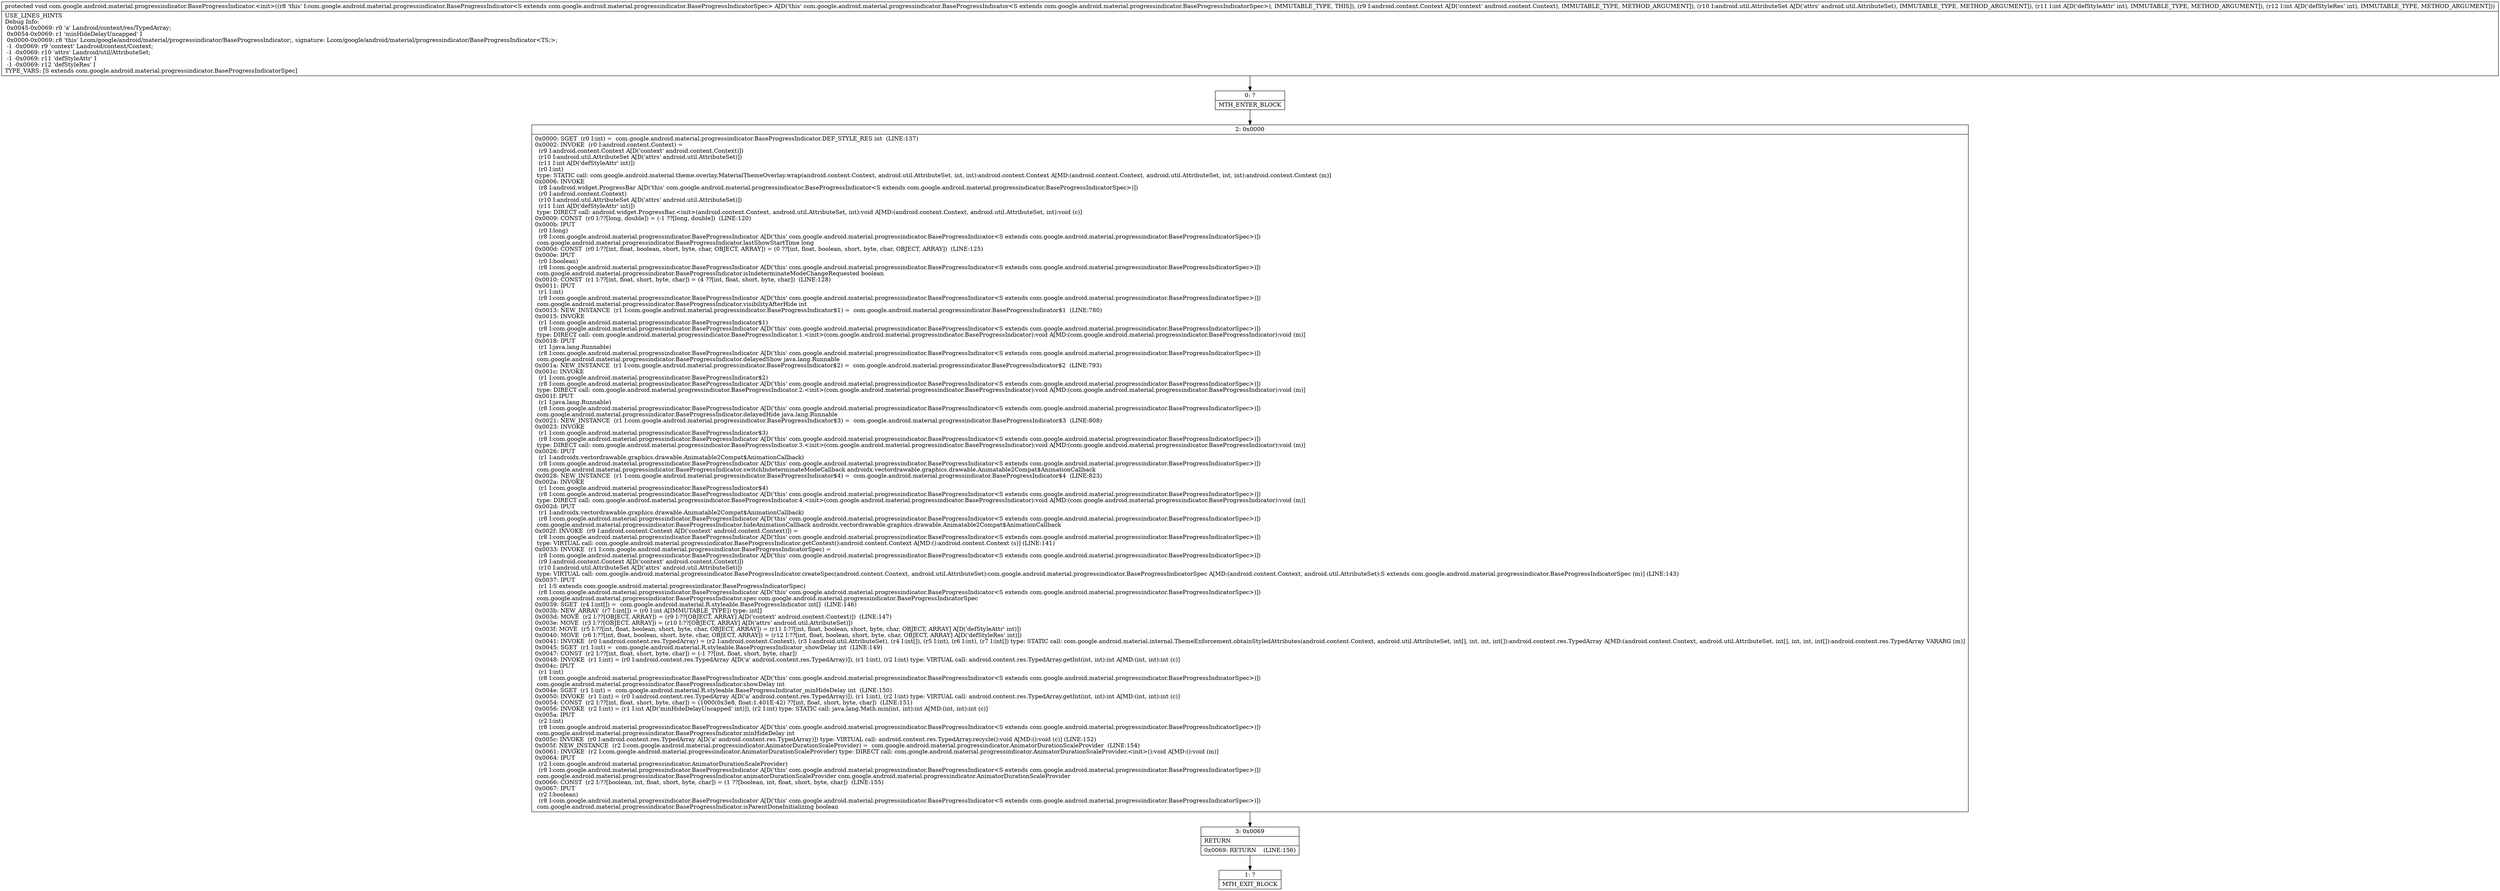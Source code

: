 digraph "CFG forcom.google.android.material.progressindicator.BaseProgressIndicator.\<init\>(Landroid\/content\/Context;Landroid\/util\/AttributeSet;II)V" {
Node_0 [shape=record,label="{0\:\ ?|MTH_ENTER_BLOCK\l}"];
Node_2 [shape=record,label="{2\:\ 0x0000|0x0000: SGET  (r0 I:int) =  com.google.android.material.progressindicator.BaseProgressIndicator.DEF_STYLE_RES int  (LINE:137)\l0x0002: INVOKE  (r0 I:android.content.Context) = \l  (r9 I:android.content.Context A[D('context' android.content.Context)])\l  (r10 I:android.util.AttributeSet A[D('attrs' android.util.AttributeSet)])\l  (r11 I:int A[D('defStyleAttr' int)])\l  (r0 I:int)\l type: STATIC call: com.google.android.material.theme.overlay.MaterialThemeOverlay.wrap(android.content.Context, android.util.AttributeSet, int, int):android.content.Context A[MD:(android.content.Context, android.util.AttributeSet, int, int):android.content.Context (m)]\l0x0006: INVOKE  \l  (r8 I:android.widget.ProgressBar A[D('this' com.google.android.material.progressindicator.BaseProgressIndicator\<S extends com.google.android.material.progressindicator.BaseProgressIndicatorSpec\>)])\l  (r0 I:android.content.Context)\l  (r10 I:android.util.AttributeSet A[D('attrs' android.util.AttributeSet)])\l  (r11 I:int A[D('defStyleAttr' int)])\l type: DIRECT call: android.widget.ProgressBar.\<init\>(android.content.Context, android.util.AttributeSet, int):void A[MD:(android.content.Context, android.util.AttributeSet, int):void (c)]\l0x0009: CONST  (r0 I:??[long, double]) = (\-1 ??[long, double])  (LINE:120)\l0x000b: IPUT  \l  (r0 I:long)\l  (r8 I:com.google.android.material.progressindicator.BaseProgressIndicator A[D('this' com.google.android.material.progressindicator.BaseProgressIndicator\<S extends com.google.android.material.progressindicator.BaseProgressIndicatorSpec\>)])\l com.google.android.material.progressindicator.BaseProgressIndicator.lastShowStartTime long \l0x000d: CONST  (r0 I:??[int, float, boolean, short, byte, char, OBJECT, ARRAY]) = (0 ??[int, float, boolean, short, byte, char, OBJECT, ARRAY])  (LINE:125)\l0x000e: IPUT  \l  (r0 I:boolean)\l  (r8 I:com.google.android.material.progressindicator.BaseProgressIndicator A[D('this' com.google.android.material.progressindicator.BaseProgressIndicator\<S extends com.google.android.material.progressindicator.BaseProgressIndicatorSpec\>)])\l com.google.android.material.progressindicator.BaseProgressIndicator.isIndeterminateModeChangeRequested boolean \l0x0010: CONST  (r1 I:??[int, float, short, byte, char]) = (4 ??[int, float, short, byte, char])  (LINE:128)\l0x0011: IPUT  \l  (r1 I:int)\l  (r8 I:com.google.android.material.progressindicator.BaseProgressIndicator A[D('this' com.google.android.material.progressindicator.BaseProgressIndicator\<S extends com.google.android.material.progressindicator.BaseProgressIndicatorSpec\>)])\l com.google.android.material.progressindicator.BaseProgressIndicator.visibilityAfterHide int \l0x0013: NEW_INSTANCE  (r1 I:com.google.android.material.progressindicator.BaseProgressIndicator$1) =  com.google.android.material.progressindicator.BaseProgressIndicator$1  (LINE:780)\l0x0015: INVOKE  \l  (r1 I:com.google.android.material.progressindicator.BaseProgressIndicator$1)\l  (r8 I:com.google.android.material.progressindicator.BaseProgressIndicator A[D('this' com.google.android.material.progressindicator.BaseProgressIndicator\<S extends com.google.android.material.progressindicator.BaseProgressIndicatorSpec\>)])\l type: DIRECT call: com.google.android.material.progressindicator.BaseProgressIndicator.1.\<init\>(com.google.android.material.progressindicator.BaseProgressIndicator):void A[MD:(com.google.android.material.progressindicator.BaseProgressIndicator):void (m)]\l0x0018: IPUT  \l  (r1 I:java.lang.Runnable)\l  (r8 I:com.google.android.material.progressindicator.BaseProgressIndicator A[D('this' com.google.android.material.progressindicator.BaseProgressIndicator\<S extends com.google.android.material.progressindicator.BaseProgressIndicatorSpec\>)])\l com.google.android.material.progressindicator.BaseProgressIndicator.delayedShow java.lang.Runnable \l0x001a: NEW_INSTANCE  (r1 I:com.google.android.material.progressindicator.BaseProgressIndicator$2) =  com.google.android.material.progressindicator.BaseProgressIndicator$2  (LINE:793)\l0x001c: INVOKE  \l  (r1 I:com.google.android.material.progressindicator.BaseProgressIndicator$2)\l  (r8 I:com.google.android.material.progressindicator.BaseProgressIndicator A[D('this' com.google.android.material.progressindicator.BaseProgressIndicator\<S extends com.google.android.material.progressindicator.BaseProgressIndicatorSpec\>)])\l type: DIRECT call: com.google.android.material.progressindicator.BaseProgressIndicator.2.\<init\>(com.google.android.material.progressindicator.BaseProgressIndicator):void A[MD:(com.google.android.material.progressindicator.BaseProgressIndicator):void (m)]\l0x001f: IPUT  \l  (r1 I:java.lang.Runnable)\l  (r8 I:com.google.android.material.progressindicator.BaseProgressIndicator A[D('this' com.google.android.material.progressindicator.BaseProgressIndicator\<S extends com.google.android.material.progressindicator.BaseProgressIndicatorSpec\>)])\l com.google.android.material.progressindicator.BaseProgressIndicator.delayedHide java.lang.Runnable \l0x0021: NEW_INSTANCE  (r1 I:com.google.android.material.progressindicator.BaseProgressIndicator$3) =  com.google.android.material.progressindicator.BaseProgressIndicator$3  (LINE:808)\l0x0023: INVOKE  \l  (r1 I:com.google.android.material.progressindicator.BaseProgressIndicator$3)\l  (r8 I:com.google.android.material.progressindicator.BaseProgressIndicator A[D('this' com.google.android.material.progressindicator.BaseProgressIndicator\<S extends com.google.android.material.progressindicator.BaseProgressIndicatorSpec\>)])\l type: DIRECT call: com.google.android.material.progressindicator.BaseProgressIndicator.3.\<init\>(com.google.android.material.progressindicator.BaseProgressIndicator):void A[MD:(com.google.android.material.progressindicator.BaseProgressIndicator):void (m)]\l0x0026: IPUT  \l  (r1 I:androidx.vectordrawable.graphics.drawable.Animatable2Compat$AnimationCallback)\l  (r8 I:com.google.android.material.progressindicator.BaseProgressIndicator A[D('this' com.google.android.material.progressindicator.BaseProgressIndicator\<S extends com.google.android.material.progressindicator.BaseProgressIndicatorSpec\>)])\l com.google.android.material.progressindicator.BaseProgressIndicator.switchIndeterminateModeCallback androidx.vectordrawable.graphics.drawable.Animatable2Compat$AnimationCallback \l0x0028: NEW_INSTANCE  (r1 I:com.google.android.material.progressindicator.BaseProgressIndicator$4) =  com.google.android.material.progressindicator.BaseProgressIndicator$4  (LINE:823)\l0x002a: INVOKE  \l  (r1 I:com.google.android.material.progressindicator.BaseProgressIndicator$4)\l  (r8 I:com.google.android.material.progressindicator.BaseProgressIndicator A[D('this' com.google.android.material.progressindicator.BaseProgressIndicator\<S extends com.google.android.material.progressindicator.BaseProgressIndicatorSpec\>)])\l type: DIRECT call: com.google.android.material.progressindicator.BaseProgressIndicator.4.\<init\>(com.google.android.material.progressindicator.BaseProgressIndicator):void A[MD:(com.google.android.material.progressindicator.BaseProgressIndicator):void (m)]\l0x002d: IPUT  \l  (r1 I:androidx.vectordrawable.graphics.drawable.Animatable2Compat$AnimationCallback)\l  (r8 I:com.google.android.material.progressindicator.BaseProgressIndicator A[D('this' com.google.android.material.progressindicator.BaseProgressIndicator\<S extends com.google.android.material.progressindicator.BaseProgressIndicatorSpec\>)])\l com.google.android.material.progressindicator.BaseProgressIndicator.hideAnimationCallback androidx.vectordrawable.graphics.drawable.Animatable2Compat$AnimationCallback \l0x002f: INVOKE  (r9 I:android.content.Context A[D('context' android.content.Context)]) = \l  (r8 I:com.google.android.material.progressindicator.BaseProgressIndicator A[D('this' com.google.android.material.progressindicator.BaseProgressIndicator\<S extends com.google.android.material.progressindicator.BaseProgressIndicatorSpec\>)])\l type: VIRTUAL call: com.google.android.material.progressindicator.BaseProgressIndicator.getContext():android.content.Context A[MD:():android.content.Context (s)] (LINE:141)\l0x0033: INVOKE  (r1 I:com.google.android.material.progressindicator.BaseProgressIndicatorSpec) = \l  (r8 I:com.google.android.material.progressindicator.BaseProgressIndicator A[D('this' com.google.android.material.progressindicator.BaseProgressIndicator\<S extends com.google.android.material.progressindicator.BaseProgressIndicatorSpec\>)])\l  (r9 I:android.content.Context A[D('context' android.content.Context)])\l  (r10 I:android.util.AttributeSet A[D('attrs' android.util.AttributeSet)])\l type: VIRTUAL call: com.google.android.material.progressindicator.BaseProgressIndicator.createSpec(android.content.Context, android.util.AttributeSet):com.google.android.material.progressindicator.BaseProgressIndicatorSpec A[MD:(android.content.Context, android.util.AttributeSet):S extends com.google.android.material.progressindicator.BaseProgressIndicatorSpec (m)] (LINE:143)\l0x0037: IPUT  \l  (r1 I:S extends com.google.android.material.progressindicator.BaseProgressIndicatorSpec)\l  (r8 I:com.google.android.material.progressindicator.BaseProgressIndicator A[D('this' com.google.android.material.progressindicator.BaseProgressIndicator\<S extends com.google.android.material.progressindicator.BaseProgressIndicatorSpec\>)])\l com.google.android.material.progressindicator.BaseProgressIndicator.spec com.google.android.material.progressindicator.BaseProgressIndicatorSpec \l0x0039: SGET  (r4 I:int[]) =  com.google.android.material.R.styleable.BaseProgressIndicator int[]  (LINE:146)\l0x003b: NEW_ARRAY  (r7 I:int[]) = (r0 I:int A[IMMUTABLE_TYPE]) type: int[] \l0x003d: MOVE  (r2 I:??[OBJECT, ARRAY]) = (r9 I:??[OBJECT, ARRAY] A[D('context' android.content.Context)])  (LINE:147)\l0x003e: MOVE  (r3 I:??[OBJECT, ARRAY]) = (r10 I:??[OBJECT, ARRAY] A[D('attrs' android.util.AttributeSet)]) \l0x003f: MOVE  (r5 I:??[int, float, boolean, short, byte, char, OBJECT, ARRAY]) = (r11 I:??[int, float, boolean, short, byte, char, OBJECT, ARRAY] A[D('defStyleAttr' int)]) \l0x0040: MOVE  (r6 I:??[int, float, boolean, short, byte, char, OBJECT, ARRAY]) = (r12 I:??[int, float, boolean, short, byte, char, OBJECT, ARRAY] A[D('defStyleRes' int)]) \l0x0041: INVOKE  (r0 I:android.content.res.TypedArray) = (r2 I:android.content.Context), (r3 I:android.util.AttributeSet), (r4 I:int[]), (r5 I:int), (r6 I:int), (r7 I:int[]) type: STATIC call: com.google.android.material.internal.ThemeEnforcement.obtainStyledAttributes(android.content.Context, android.util.AttributeSet, int[], int, int, int[]):android.content.res.TypedArray A[MD:(android.content.Context, android.util.AttributeSet, int[], int, int, int[]):android.content.res.TypedArray VARARG (m)]\l0x0045: SGET  (r1 I:int) =  com.google.android.material.R.styleable.BaseProgressIndicator_showDelay int  (LINE:149)\l0x0047: CONST  (r2 I:??[int, float, short, byte, char]) = (\-1 ??[int, float, short, byte, char]) \l0x0048: INVOKE  (r1 I:int) = (r0 I:android.content.res.TypedArray A[D('a' android.content.res.TypedArray)]), (r1 I:int), (r2 I:int) type: VIRTUAL call: android.content.res.TypedArray.getInt(int, int):int A[MD:(int, int):int (c)]\l0x004c: IPUT  \l  (r1 I:int)\l  (r8 I:com.google.android.material.progressindicator.BaseProgressIndicator A[D('this' com.google.android.material.progressindicator.BaseProgressIndicator\<S extends com.google.android.material.progressindicator.BaseProgressIndicatorSpec\>)])\l com.google.android.material.progressindicator.BaseProgressIndicator.showDelay int \l0x004e: SGET  (r1 I:int) =  com.google.android.material.R.styleable.BaseProgressIndicator_minHideDelay int  (LINE:150)\l0x0050: INVOKE  (r1 I:int) = (r0 I:android.content.res.TypedArray A[D('a' android.content.res.TypedArray)]), (r1 I:int), (r2 I:int) type: VIRTUAL call: android.content.res.TypedArray.getInt(int, int):int A[MD:(int, int):int (c)]\l0x0054: CONST  (r2 I:??[int, float, short, byte, char]) = (1000(0x3e8, float:1.401E\-42) ??[int, float, short, byte, char])  (LINE:151)\l0x0056: INVOKE  (r2 I:int) = (r1 I:int A[D('minHideDelayUncapped' int)]), (r2 I:int) type: STATIC call: java.lang.Math.min(int, int):int A[MD:(int, int):int (c)]\l0x005a: IPUT  \l  (r2 I:int)\l  (r8 I:com.google.android.material.progressindicator.BaseProgressIndicator A[D('this' com.google.android.material.progressindicator.BaseProgressIndicator\<S extends com.google.android.material.progressindicator.BaseProgressIndicatorSpec\>)])\l com.google.android.material.progressindicator.BaseProgressIndicator.minHideDelay int \l0x005c: INVOKE  (r0 I:android.content.res.TypedArray A[D('a' android.content.res.TypedArray)]) type: VIRTUAL call: android.content.res.TypedArray.recycle():void A[MD:():void (c)] (LINE:152)\l0x005f: NEW_INSTANCE  (r2 I:com.google.android.material.progressindicator.AnimatorDurationScaleProvider) =  com.google.android.material.progressindicator.AnimatorDurationScaleProvider  (LINE:154)\l0x0061: INVOKE  (r2 I:com.google.android.material.progressindicator.AnimatorDurationScaleProvider) type: DIRECT call: com.google.android.material.progressindicator.AnimatorDurationScaleProvider.\<init\>():void A[MD:():void (m)]\l0x0064: IPUT  \l  (r2 I:com.google.android.material.progressindicator.AnimatorDurationScaleProvider)\l  (r8 I:com.google.android.material.progressindicator.BaseProgressIndicator A[D('this' com.google.android.material.progressindicator.BaseProgressIndicator\<S extends com.google.android.material.progressindicator.BaseProgressIndicatorSpec\>)])\l com.google.android.material.progressindicator.BaseProgressIndicator.animatorDurationScaleProvider com.google.android.material.progressindicator.AnimatorDurationScaleProvider \l0x0066: CONST  (r2 I:??[boolean, int, float, short, byte, char]) = (1 ??[boolean, int, float, short, byte, char])  (LINE:155)\l0x0067: IPUT  \l  (r2 I:boolean)\l  (r8 I:com.google.android.material.progressindicator.BaseProgressIndicator A[D('this' com.google.android.material.progressindicator.BaseProgressIndicator\<S extends com.google.android.material.progressindicator.BaseProgressIndicatorSpec\>)])\l com.google.android.material.progressindicator.BaseProgressIndicator.isParentDoneInitializing boolean \l}"];
Node_3 [shape=record,label="{3\:\ 0x0069|RETURN\l|0x0069: RETURN    (LINE:156)\l}"];
Node_1 [shape=record,label="{1\:\ ?|MTH_EXIT_BLOCK\l}"];
MethodNode[shape=record,label="{protected void com.google.android.material.progressindicator.BaseProgressIndicator.\<init\>((r8 'this' I:com.google.android.material.progressindicator.BaseProgressIndicator\<S extends com.google.android.material.progressindicator.BaseProgressIndicatorSpec\> A[D('this' com.google.android.material.progressindicator.BaseProgressIndicator\<S extends com.google.android.material.progressindicator.BaseProgressIndicatorSpec\>), IMMUTABLE_TYPE, THIS]), (r9 I:android.content.Context A[D('context' android.content.Context), IMMUTABLE_TYPE, METHOD_ARGUMENT]), (r10 I:android.util.AttributeSet A[D('attrs' android.util.AttributeSet), IMMUTABLE_TYPE, METHOD_ARGUMENT]), (r11 I:int A[D('defStyleAttr' int), IMMUTABLE_TYPE, METHOD_ARGUMENT]), (r12 I:int A[D('defStyleRes' int), IMMUTABLE_TYPE, METHOD_ARGUMENT]))  | USE_LINES_HINTS\lDebug Info:\l  0x0045\-0x0069: r0 'a' Landroid\/content\/res\/TypedArray;\l  0x0054\-0x0069: r1 'minHideDelayUncapped' I\l  0x0000\-0x0069: r8 'this' Lcom\/google\/android\/material\/progressindicator\/BaseProgressIndicator;, signature: Lcom\/google\/android\/material\/progressindicator\/BaseProgressIndicator\<TS;\>;\l  \-1 \-0x0069: r9 'context' Landroid\/content\/Context;\l  \-1 \-0x0069: r10 'attrs' Landroid\/util\/AttributeSet;\l  \-1 \-0x0069: r11 'defStyleAttr' I\l  \-1 \-0x0069: r12 'defStyleRes' I\lTYPE_VARS: [S extends com.google.android.material.progressindicator.BaseProgressIndicatorSpec]\l}"];
MethodNode -> Node_0;Node_0 -> Node_2;
Node_2 -> Node_3;
Node_3 -> Node_1;
}

